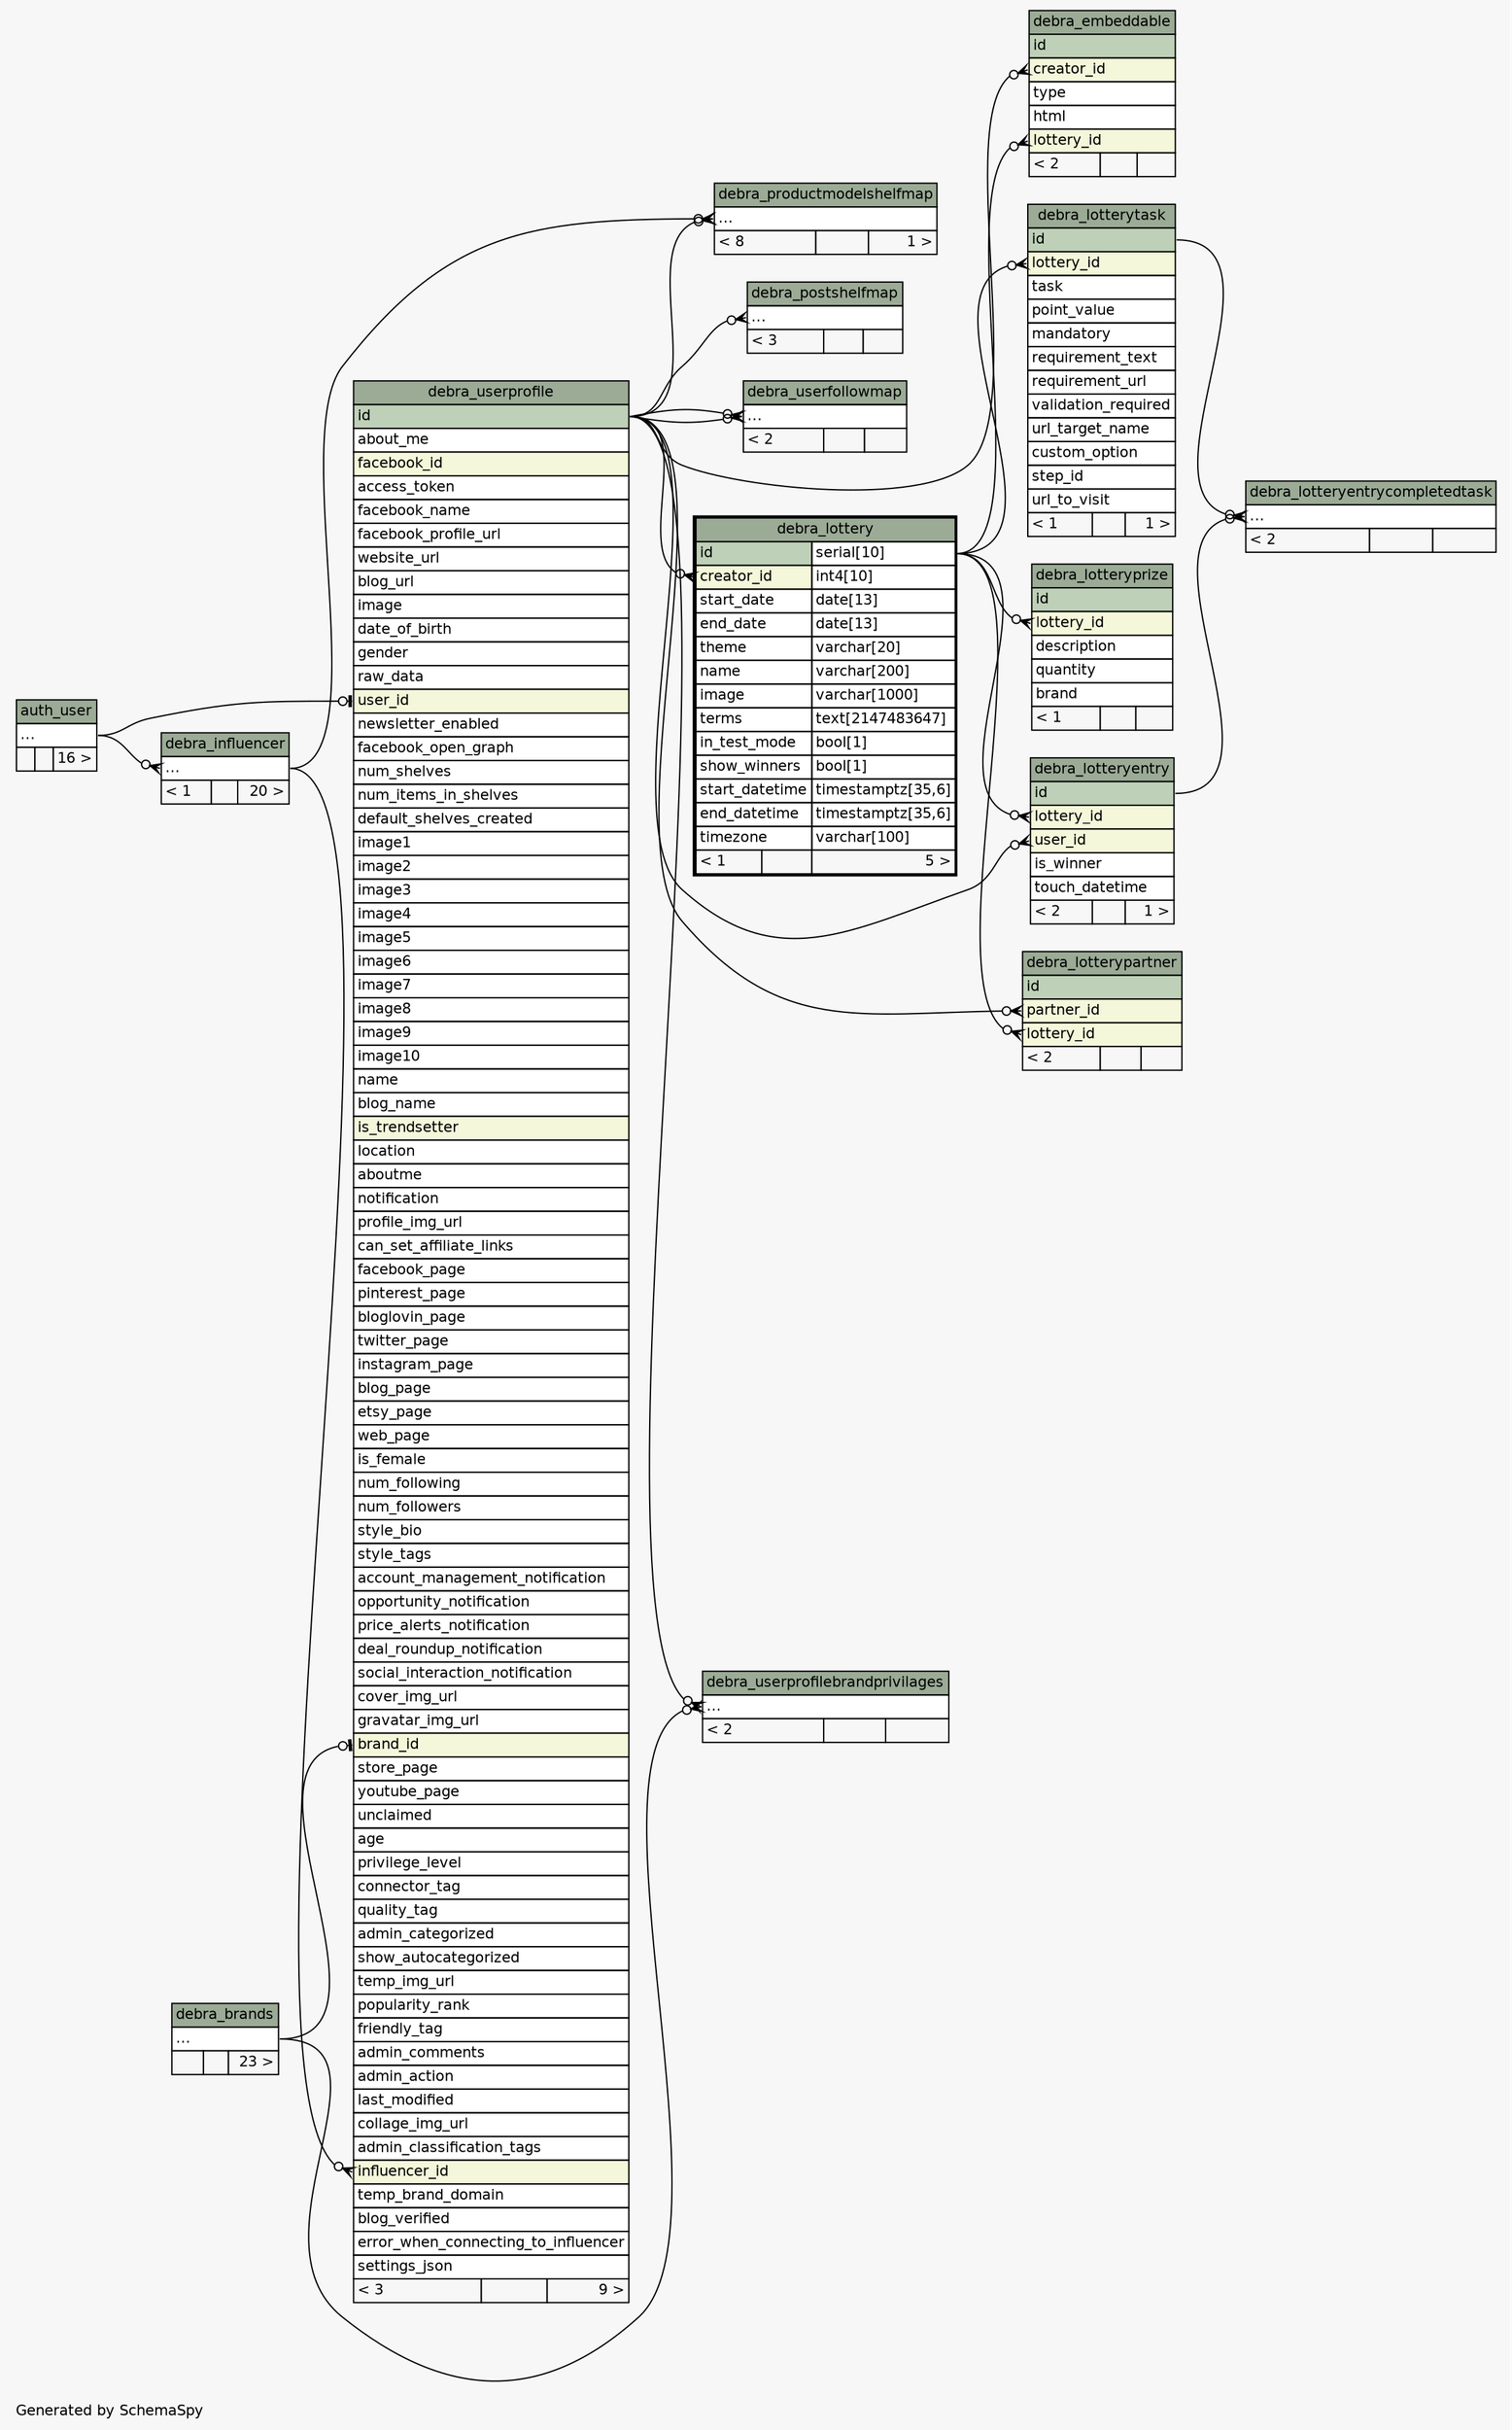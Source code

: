 // dot 2.36.0 on Linux 3.17.0-rc4-a1
// SchemaSpy rev 590
digraph "twoDegreesRelationshipsDiagram" {
  graph [
    rankdir="RL"
    bgcolor="#f7f7f7"
    label="\nGenerated by SchemaSpy"
    labeljust="l"
    nodesep="0.18"
    ranksep="0.46"
    fontname="Helvetica"
    fontsize="11"
  ];
  node [
    fontname="Helvetica"
    fontsize="11"
    shape="plaintext"
  ];
  edge [
    arrowsize="0.8"
  ];
  "debra_embeddable":"creator_id":w -> "debra_userprofile":"id":e [arrowhead=none dir=back arrowtail=crowodot];
  "debra_embeddable":"lottery_id":w -> "debra_lottery":"id.type":e [arrowhead=none dir=back arrowtail=crowodot];
  "debra_influencer":"elipses":w -> "auth_user":"elipses":e [arrowhead=none dir=back arrowtail=crowodot];
  "debra_lottery":"creator_id":w -> "debra_userprofile":"id":e [arrowhead=none dir=back arrowtail=crowodot];
  "debra_lotteryentry":"lottery_id":w -> "debra_lottery":"id.type":e [arrowhead=none dir=back arrowtail=crowodot];
  "debra_lotteryentry":"user_id":w -> "debra_userprofile":"id":e [arrowhead=none dir=back arrowtail=crowodot];
  "debra_lotteryentrycompletedtask":"elipses":w -> "debra_lotteryentry":"id":e [arrowhead=none dir=back arrowtail=crowodot];
  "debra_lotteryentrycompletedtask":"elipses":w -> "debra_lotterytask":"id":e [arrowhead=none dir=back arrowtail=crowodot];
  "debra_lotterypartner":"lottery_id":w -> "debra_lottery":"id.type":e [arrowhead=none dir=back arrowtail=crowodot];
  "debra_lotterypartner":"partner_id":w -> "debra_userprofile":"id":e [arrowhead=none dir=back arrowtail=crowodot];
  "debra_lotteryprize":"lottery_id":w -> "debra_lottery":"id.type":e [arrowhead=none dir=back arrowtail=crowodot];
  "debra_lotterytask":"lottery_id":w -> "debra_lottery":"id.type":e [arrowhead=none dir=back arrowtail=crowodot];
  "debra_postshelfmap":"elipses":w -> "debra_userprofile":"id":e [arrowhead=none dir=back arrowtail=crowodot];
  "debra_productmodelshelfmap":"elipses":w -> "debra_influencer":"elipses":e [arrowhead=none dir=back arrowtail=crowodot];
  "debra_productmodelshelfmap":"elipses":w -> "debra_userprofile":"id":e [arrowhead=none dir=back arrowtail=crowodot];
  "debra_userfollowmap":"elipses":w -> "debra_userprofile":"id":e [arrowhead=none dir=back arrowtail=crowodot];
  "debra_userfollowmap":"elipses":w -> "debra_userprofile":"id":e [arrowhead=none dir=back arrowtail=crowodot];
  "debra_userprofile":"brand_id":w -> "debra_brands":"elipses":e [arrowhead=none dir=back arrowtail=teeodot];
  "debra_userprofile":"influencer_id":w -> "debra_influencer":"elipses":e [arrowhead=none dir=back arrowtail=crowodot];
  "debra_userprofile":"user_id":w -> "auth_user":"elipses":e [arrowhead=none dir=back arrowtail=teeodot];
  "debra_userprofilebrandprivilages":"elipses":w -> "debra_brands":"elipses":e [arrowhead=none dir=back arrowtail=crowodot];
  "debra_userprofilebrandprivilages":"elipses":w -> "debra_userprofile":"id":e [arrowhead=none dir=back arrowtail=crowodot];
  "auth_user" [
    label=<
    <TABLE BORDER="0" CELLBORDER="1" CELLSPACING="0" BGCOLOR="#ffffff">
      <TR><TD COLSPAN="3" BGCOLOR="#9bab96" ALIGN="CENTER">auth_user</TD></TR>
      <TR><TD PORT="elipses" COLSPAN="3" ALIGN="LEFT">...</TD></TR>
      <TR><TD ALIGN="LEFT" BGCOLOR="#f7f7f7">  </TD><TD ALIGN="RIGHT" BGCOLOR="#f7f7f7">  </TD><TD ALIGN="RIGHT" BGCOLOR="#f7f7f7">16 &gt;</TD></TR>
    </TABLE>>
    URL="auth_user.html"
    tooltip="auth_user"
  ];
  "debra_brands" [
    label=<
    <TABLE BORDER="0" CELLBORDER="1" CELLSPACING="0" BGCOLOR="#ffffff">
      <TR><TD COLSPAN="3" BGCOLOR="#9bab96" ALIGN="CENTER">debra_brands</TD></TR>
      <TR><TD PORT="elipses" COLSPAN="3" ALIGN="LEFT">...</TD></TR>
      <TR><TD ALIGN="LEFT" BGCOLOR="#f7f7f7">  </TD><TD ALIGN="RIGHT" BGCOLOR="#f7f7f7">  </TD><TD ALIGN="RIGHT" BGCOLOR="#f7f7f7">23 &gt;</TD></TR>
    </TABLE>>
    URL="debra_brands.html"
    tooltip="debra_brands"
  ];
  "debra_embeddable" [
    label=<
    <TABLE BORDER="0" CELLBORDER="1" CELLSPACING="0" BGCOLOR="#ffffff">
      <TR><TD COLSPAN="3" BGCOLOR="#9bab96" ALIGN="CENTER">debra_embeddable</TD></TR>
      <TR><TD PORT="id" COLSPAN="3" BGCOLOR="#bed1b8" ALIGN="LEFT">id</TD></TR>
      <TR><TD PORT="creator_id" COLSPAN="3" BGCOLOR="#f4f7da" ALIGN="LEFT">creator_id</TD></TR>
      <TR><TD PORT="type" COLSPAN="3" ALIGN="LEFT">type</TD></TR>
      <TR><TD PORT="html" COLSPAN="3" ALIGN="LEFT">html</TD></TR>
      <TR><TD PORT="lottery_id" COLSPAN="3" BGCOLOR="#f4f7da" ALIGN="LEFT">lottery_id</TD></TR>
      <TR><TD ALIGN="LEFT" BGCOLOR="#f7f7f7">&lt; 2</TD><TD ALIGN="RIGHT" BGCOLOR="#f7f7f7">  </TD><TD ALIGN="RIGHT" BGCOLOR="#f7f7f7">  </TD></TR>
    </TABLE>>
    URL="debra_embeddable.html"
    tooltip="debra_embeddable"
  ];
  "debra_influencer" [
    label=<
    <TABLE BORDER="0" CELLBORDER="1" CELLSPACING="0" BGCOLOR="#ffffff">
      <TR><TD COLSPAN="3" BGCOLOR="#9bab96" ALIGN="CENTER">debra_influencer</TD></TR>
      <TR><TD PORT="elipses" COLSPAN="3" ALIGN="LEFT">...</TD></TR>
      <TR><TD ALIGN="LEFT" BGCOLOR="#f7f7f7">&lt; 1</TD><TD ALIGN="RIGHT" BGCOLOR="#f7f7f7">  </TD><TD ALIGN="RIGHT" BGCOLOR="#f7f7f7">20 &gt;</TD></TR>
    </TABLE>>
    URL="debra_influencer.html"
    tooltip="debra_influencer"
  ];
  "debra_lottery" [
    label=<
    <TABLE BORDER="2" CELLBORDER="1" CELLSPACING="0" BGCOLOR="#ffffff">
      <TR><TD COLSPAN="3" BGCOLOR="#9bab96" ALIGN="CENTER">debra_lottery</TD></TR>
      <TR><TD PORT="id" COLSPAN="2" BGCOLOR="#bed1b8" ALIGN="LEFT">id</TD><TD PORT="id.type" ALIGN="LEFT">serial[10]</TD></TR>
      <TR><TD PORT="creator_id" COLSPAN="2" BGCOLOR="#f4f7da" ALIGN="LEFT">creator_id</TD><TD PORT="creator_id.type" ALIGN="LEFT">int4[10]</TD></TR>
      <TR><TD PORT="start_date" COLSPAN="2" ALIGN="LEFT">start_date</TD><TD PORT="start_date.type" ALIGN="LEFT">date[13]</TD></TR>
      <TR><TD PORT="end_date" COLSPAN="2" ALIGN="LEFT">end_date</TD><TD PORT="end_date.type" ALIGN="LEFT">date[13]</TD></TR>
      <TR><TD PORT="theme" COLSPAN="2" ALIGN="LEFT">theme</TD><TD PORT="theme.type" ALIGN="LEFT">varchar[20]</TD></TR>
      <TR><TD PORT="name" COLSPAN="2" ALIGN="LEFT">name</TD><TD PORT="name.type" ALIGN="LEFT">varchar[200]</TD></TR>
      <TR><TD PORT="image" COLSPAN="2" ALIGN="LEFT">image</TD><TD PORT="image.type" ALIGN="LEFT">varchar[1000]</TD></TR>
      <TR><TD PORT="terms" COLSPAN="2" ALIGN="LEFT">terms</TD><TD PORT="terms.type" ALIGN="LEFT">text[2147483647]</TD></TR>
      <TR><TD PORT="in_test_mode" COLSPAN="2" ALIGN="LEFT">in_test_mode</TD><TD PORT="in_test_mode.type" ALIGN="LEFT">bool[1]</TD></TR>
      <TR><TD PORT="show_winners" COLSPAN="2" ALIGN="LEFT">show_winners</TD><TD PORT="show_winners.type" ALIGN="LEFT">bool[1]</TD></TR>
      <TR><TD PORT="start_datetime" COLSPAN="2" ALIGN="LEFT">start_datetime</TD><TD PORT="start_datetime.type" ALIGN="LEFT">timestamptz[35,6]</TD></TR>
      <TR><TD PORT="end_datetime" COLSPAN="2" ALIGN="LEFT">end_datetime</TD><TD PORT="end_datetime.type" ALIGN="LEFT">timestamptz[35,6]</TD></TR>
      <TR><TD PORT="timezone" COLSPAN="2" ALIGN="LEFT">timezone</TD><TD PORT="timezone.type" ALIGN="LEFT">varchar[100]</TD></TR>
      <TR><TD ALIGN="LEFT" BGCOLOR="#f7f7f7">&lt; 1</TD><TD ALIGN="RIGHT" BGCOLOR="#f7f7f7">  </TD><TD ALIGN="RIGHT" BGCOLOR="#f7f7f7">5 &gt;</TD></TR>
    </TABLE>>
    URL="debra_lottery.html"
    tooltip="debra_lottery"
  ];
  "debra_lotteryentry" [
    label=<
    <TABLE BORDER="0" CELLBORDER="1" CELLSPACING="0" BGCOLOR="#ffffff">
      <TR><TD COLSPAN="3" BGCOLOR="#9bab96" ALIGN="CENTER">debra_lotteryentry</TD></TR>
      <TR><TD PORT="id" COLSPAN="3" BGCOLOR="#bed1b8" ALIGN="LEFT">id</TD></TR>
      <TR><TD PORT="lottery_id" COLSPAN="3" BGCOLOR="#f4f7da" ALIGN="LEFT">lottery_id</TD></TR>
      <TR><TD PORT="user_id" COLSPAN="3" BGCOLOR="#f4f7da" ALIGN="LEFT">user_id</TD></TR>
      <TR><TD PORT="is_winner" COLSPAN="3" ALIGN="LEFT">is_winner</TD></TR>
      <TR><TD PORT="touch_datetime" COLSPAN="3" ALIGN="LEFT">touch_datetime</TD></TR>
      <TR><TD ALIGN="LEFT" BGCOLOR="#f7f7f7">&lt; 2</TD><TD ALIGN="RIGHT" BGCOLOR="#f7f7f7">  </TD><TD ALIGN="RIGHT" BGCOLOR="#f7f7f7">1 &gt;</TD></TR>
    </TABLE>>
    URL="debra_lotteryentry.html"
    tooltip="debra_lotteryentry"
  ];
  "debra_lotteryentrycompletedtask" [
    label=<
    <TABLE BORDER="0" CELLBORDER="1" CELLSPACING="0" BGCOLOR="#ffffff">
      <TR><TD COLSPAN="3" BGCOLOR="#9bab96" ALIGN="CENTER">debra_lotteryentrycompletedtask</TD></TR>
      <TR><TD PORT="elipses" COLSPAN="3" ALIGN="LEFT">...</TD></TR>
      <TR><TD ALIGN="LEFT" BGCOLOR="#f7f7f7">&lt; 2</TD><TD ALIGN="RIGHT" BGCOLOR="#f7f7f7">  </TD><TD ALIGN="RIGHT" BGCOLOR="#f7f7f7">  </TD></TR>
    </TABLE>>
    URL="debra_lotteryentrycompletedtask.html"
    tooltip="debra_lotteryentrycompletedtask"
  ];
  "debra_lotterypartner" [
    label=<
    <TABLE BORDER="0" CELLBORDER="1" CELLSPACING="0" BGCOLOR="#ffffff">
      <TR><TD COLSPAN="3" BGCOLOR="#9bab96" ALIGN="CENTER">debra_lotterypartner</TD></TR>
      <TR><TD PORT="id" COLSPAN="3" BGCOLOR="#bed1b8" ALIGN="LEFT">id</TD></TR>
      <TR><TD PORT="partner_id" COLSPAN="3" BGCOLOR="#f4f7da" ALIGN="LEFT">partner_id</TD></TR>
      <TR><TD PORT="lottery_id" COLSPAN="3" BGCOLOR="#f4f7da" ALIGN="LEFT">lottery_id</TD></TR>
      <TR><TD ALIGN="LEFT" BGCOLOR="#f7f7f7">&lt; 2</TD><TD ALIGN="RIGHT" BGCOLOR="#f7f7f7">  </TD><TD ALIGN="RIGHT" BGCOLOR="#f7f7f7">  </TD></TR>
    </TABLE>>
    URL="debra_lotterypartner.html"
    tooltip="debra_lotterypartner"
  ];
  "debra_lotteryprize" [
    label=<
    <TABLE BORDER="0" CELLBORDER="1" CELLSPACING="0" BGCOLOR="#ffffff">
      <TR><TD COLSPAN="3" BGCOLOR="#9bab96" ALIGN="CENTER">debra_lotteryprize</TD></TR>
      <TR><TD PORT="id" COLSPAN="3" BGCOLOR="#bed1b8" ALIGN="LEFT">id</TD></TR>
      <TR><TD PORT="lottery_id" COLSPAN="3" BGCOLOR="#f4f7da" ALIGN="LEFT">lottery_id</TD></TR>
      <TR><TD PORT="description" COLSPAN="3" ALIGN="LEFT">description</TD></TR>
      <TR><TD PORT="quantity" COLSPAN="3" ALIGN="LEFT">quantity</TD></TR>
      <TR><TD PORT="brand" COLSPAN="3" ALIGN="LEFT">brand</TD></TR>
      <TR><TD ALIGN="LEFT" BGCOLOR="#f7f7f7">&lt; 1</TD><TD ALIGN="RIGHT" BGCOLOR="#f7f7f7">  </TD><TD ALIGN="RIGHT" BGCOLOR="#f7f7f7">  </TD></TR>
    </TABLE>>
    URL="debra_lotteryprize.html"
    tooltip="debra_lotteryprize"
  ];
  "debra_lotterytask" [
    label=<
    <TABLE BORDER="0" CELLBORDER="1" CELLSPACING="0" BGCOLOR="#ffffff">
      <TR><TD COLSPAN="3" BGCOLOR="#9bab96" ALIGN="CENTER">debra_lotterytask</TD></TR>
      <TR><TD PORT="id" COLSPAN="3" BGCOLOR="#bed1b8" ALIGN="LEFT">id</TD></TR>
      <TR><TD PORT="lottery_id" COLSPAN="3" BGCOLOR="#f4f7da" ALIGN="LEFT">lottery_id</TD></TR>
      <TR><TD PORT="task" COLSPAN="3" ALIGN="LEFT">task</TD></TR>
      <TR><TD PORT="point_value" COLSPAN="3" ALIGN="LEFT">point_value</TD></TR>
      <TR><TD PORT="mandatory" COLSPAN="3" ALIGN="LEFT">mandatory</TD></TR>
      <TR><TD PORT="requirement_text" COLSPAN="3" ALIGN="LEFT">requirement_text</TD></TR>
      <TR><TD PORT="requirement_url" COLSPAN="3" ALIGN="LEFT">requirement_url</TD></TR>
      <TR><TD PORT="validation_required" COLSPAN="3" ALIGN="LEFT">validation_required</TD></TR>
      <TR><TD PORT="url_target_name" COLSPAN="3" ALIGN="LEFT">url_target_name</TD></TR>
      <TR><TD PORT="custom_option" COLSPAN="3" ALIGN="LEFT">custom_option</TD></TR>
      <TR><TD PORT="step_id" COLSPAN="3" ALIGN="LEFT">step_id</TD></TR>
      <TR><TD PORT="url_to_visit" COLSPAN="3" ALIGN="LEFT">url_to_visit</TD></TR>
      <TR><TD ALIGN="LEFT" BGCOLOR="#f7f7f7">&lt; 1</TD><TD ALIGN="RIGHT" BGCOLOR="#f7f7f7">  </TD><TD ALIGN="RIGHT" BGCOLOR="#f7f7f7">1 &gt;</TD></TR>
    </TABLE>>
    URL="debra_lotterytask.html"
    tooltip="debra_lotterytask"
  ];
  "debra_postshelfmap" [
    label=<
    <TABLE BORDER="0" CELLBORDER="1" CELLSPACING="0" BGCOLOR="#ffffff">
      <TR><TD COLSPAN="3" BGCOLOR="#9bab96" ALIGN="CENTER">debra_postshelfmap</TD></TR>
      <TR><TD PORT="elipses" COLSPAN="3" ALIGN="LEFT">...</TD></TR>
      <TR><TD ALIGN="LEFT" BGCOLOR="#f7f7f7">&lt; 3</TD><TD ALIGN="RIGHT" BGCOLOR="#f7f7f7">  </TD><TD ALIGN="RIGHT" BGCOLOR="#f7f7f7">  </TD></TR>
    </TABLE>>
    URL="debra_postshelfmap.html"
    tooltip="debra_postshelfmap"
  ];
  "debra_productmodelshelfmap" [
    label=<
    <TABLE BORDER="0" CELLBORDER="1" CELLSPACING="0" BGCOLOR="#ffffff">
      <TR><TD COLSPAN="3" BGCOLOR="#9bab96" ALIGN="CENTER">debra_productmodelshelfmap</TD></TR>
      <TR><TD PORT="elipses" COLSPAN="3" ALIGN="LEFT">...</TD></TR>
      <TR><TD ALIGN="LEFT" BGCOLOR="#f7f7f7">&lt; 8</TD><TD ALIGN="RIGHT" BGCOLOR="#f7f7f7">  </TD><TD ALIGN="RIGHT" BGCOLOR="#f7f7f7">1 &gt;</TD></TR>
    </TABLE>>
    URL="debra_productmodelshelfmap.html"
    tooltip="debra_productmodelshelfmap"
  ];
  "debra_userfollowmap" [
    label=<
    <TABLE BORDER="0" CELLBORDER="1" CELLSPACING="0" BGCOLOR="#ffffff">
      <TR><TD COLSPAN="3" BGCOLOR="#9bab96" ALIGN="CENTER">debra_userfollowmap</TD></TR>
      <TR><TD PORT="elipses" COLSPAN="3" ALIGN="LEFT">...</TD></TR>
      <TR><TD ALIGN="LEFT" BGCOLOR="#f7f7f7">&lt; 2</TD><TD ALIGN="RIGHT" BGCOLOR="#f7f7f7">  </TD><TD ALIGN="RIGHT" BGCOLOR="#f7f7f7">  </TD></TR>
    </TABLE>>
    URL="debra_userfollowmap.html"
    tooltip="debra_userfollowmap"
  ];
  "debra_userprofile" [
    label=<
    <TABLE BORDER="0" CELLBORDER="1" CELLSPACING="0" BGCOLOR="#ffffff">
      <TR><TD COLSPAN="3" BGCOLOR="#9bab96" ALIGN="CENTER">debra_userprofile</TD></TR>
      <TR><TD PORT="id" COLSPAN="3" BGCOLOR="#bed1b8" ALIGN="LEFT">id</TD></TR>
      <TR><TD PORT="about_me" COLSPAN="3" ALIGN="LEFT">about_me</TD></TR>
      <TR><TD PORT="facebook_id" COLSPAN="3" BGCOLOR="#f4f7da" ALIGN="LEFT">facebook_id</TD></TR>
      <TR><TD PORT="access_token" COLSPAN="3" ALIGN="LEFT">access_token</TD></TR>
      <TR><TD PORT="facebook_name" COLSPAN="3" ALIGN="LEFT">facebook_name</TD></TR>
      <TR><TD PORT="facebook_profile_url" COLSPAN="3" ALIGN="LEFT">facebook_profile_url</TD></TR>
      <TR><TD PORT="website_url" COLSPAN="3" ALIGN="LEFT">website_url</TD></TR>
      <TR><TD PORT="blog_url" COLSPAN="3" ALIGN="LEFT">blog_url</TD></TR>
      <TR><TD PORT="image" COLSPAN="3" ALIGN="LEFT">image</TD></TR>
      <TR><TD PORT="date_of_birth" COLSPAN="3" ALIGN="LEFT">date_of_birth</TD></TR>
      <TR><TD PORT="gender" COLSPAN="3" ALIGN="LEFT">gender</TD></TR>
      <TR><TD PORT="raw_data" COLSPAN="3" ALIGN="LEFT">raw_data</TD></TR>
      <TR><TD PORT="user_id" COLSPAN="3" BGCOLOR="#f4f7da" ALIGN="LEFT">user_id</TD></TR>
      <TR><TD PORT="newsletter_enabled" COLSPAN="3" ALIGN="LEFT">newsletter_enabled</TD></TR>
      <TR><TD PORT="facebook_open_graph" COLSPAN="3" ALIGN="LEFT">facebook_open_graph</TD></TR>
      <TR><TD PORT="num_shelves" COLSPAN="3" ALIGN="LEFT">num_shelves</TD></TR>
      <TR><TD PORT="num_items_in_shelves" COLSPAN="3" ALIGN="LEFT">num_items_in_shelves</TD></TR>
      <TR><TD PORT="default_shelves_created" COLSPAN="3" ALIGN="LEFT">default_shelves_created</TD></TR>
      <TR><TD PORT="image1" COLSPAN="3" ALIGN="LEFT">image1</TD></TR>
      <TR><TD PORT="image2" COLSPAN="3" ALIGN="LEFT">image2</TD></TR>
      <TR><TD PORT="image3" COLSPAN="3" ALIGN="LEFT">image3</TD></TR>
      <TR><TD PORT="image4" COLSPAN="3" ALIGN="LEFT">image4</TD></TR>
      <TR><TD PORT="image5" COLSPAN="3" ALIGN="LEFT">image5</TD></TR>
      <TR><TD PORT="image6" COLSPAN="3" ALIGN="LEFT">image6</TD></TR>
      <TR><TD PORT="image7" COLSPAN="3" ALIGN="LEFT">image7</TD></TR>
      <TR><TD PORT="image8" COLSPAN="3" ALIGN="LEFT">image8</TD></TR>
      <TR><TD PORT="image9" COLSPAN="3" ALIGN="LEFT">image9</TD></TR>
      <TR><TD PORT="image10" COLSPAN="3" ALIGN="LEFT">image10</TD></TR>
      <TR><TD PORT="name" COLSPAN="3" ALIGN="LEFT">name</TD></TR>
      <TR><TD PORT="blog_name" COLSPAN="3" ALIGN="LEFT">blog_name</TD></TR>
      <TR><TD PORT="is_trendsetter" COLSPAN="3" BGCOLOR="#f4f7da" ALIGN="LEFT">is_trendsetter</TD></TR>
      <TR><TD PORT="location" COLSPAN="3" ALIGN="LEFT">location</TD></TR>
      <TR><TD PORT="aboutme" COLSPAN="3" ALIGN="LEFT">aboutme</TD></TR>
      <TR><TD PORT="notification" COLSPAN="3" ALIGN="LEFT">notification</TD></TR>
      <TR><TD PORT="profile_img_url" COLSPAN="3" ALIGN="LEFT">profile_img_url</TD></TR>
      <TR><TD PORT="can_set_affiliate_links" COLSPAN="3" ALIGN="LEFT">can_set_affiliate_links</TD></TR>
      <TR><TD PORT="facebook_page" COLSPAN="3" ALIGN="LEFT">facebook_page</TD></TR>
      <TR><TD PORT="pinterest_page" COLSPAN="3" ALIGN="LEFT">pinterest_page</TD></TR>
      <TR><TD PORT="bloglovin_page" COLSPAN="3" ALIGN="LEFT">bloglovin_page</TD></TR>
      <TR><TD PORT="twitter_page" COLSPAN="3" ALIGN="LEFT">twitter_page</TD></TR>
      <TR><TD PORT="instagram_page" COLSPAN="3" ALIGN="LEFT">instagram_page</TD></TR>
      <TR><TD PORT="blog_page" COLSPAN="3" ALIGN="LEFT">blog_page</TD></TR>
      <TR><TD PORT="etsy_page" COLSPAN="3" ALIGN="LEFT">etsy_page</TD></TR>
      <TR><TD PORT="web_page" COLSPAN="3" ALIGN="LEFT">web_page</TD></TR>
      <TR><TD PORT="is_female" COLSPAN="3" ALIGN="LEFT">is_female</TD></TR>
      <TR><TD PORT="num_following" COLSPAN="3" ALIGN="LEFT">num_following</TD></TR>
      <TR><TD PORT="num_followers" COLSPAN="3" ALIGN="LEFT">num_followers</TD></TR>
      <TR><TD PORT="style_bio" COLSPAN="3" ALIGN="LEFT">style_bio</TD></TR>
      <TR><TD PORT="style_tags" COLSPAN="3" ALIGN="LEFT">style_tags</TD></TR>
      <TR><TD PORT="account_management_notification" COLSPAN="3" ALIGN="LEFT">account_management_notification</TD></TR>
      <TR><TD PORT="opportunity_notification" COLSPAN="3" ALIGN="LEFT">opportunity_notification</TD></TR>
      <TR><TD PORT="price_alerts_notification" COLSPAN="3" ALIGN="LEFT">price_alerts_notification</TD></TR>
      <TR><TD PORT="deal_roundup_notification" COLSPAN="3" ALIGN="LEFT">deal_roundup_notification</TD></TR>
      <TR><TD PORT="social_interaction_notification" COLSPAN="3" ALIGN="LEFT">social_interaction_notification</TD></TR>
      <TR><TD PORT="cover_img_url" COLSPAN="3" ALIGN="LEFT">cover_img_url</TD></TR>
      <TR><TD PORT="gravatar_img_url" COLSPAN="3" ALIGN="LEFT">gravatar_img_url</TD></TR>
      <TR><TD PORT="brand_id" COLSPAN="3" BGCOLOR="#f4f7da" ALIGN="LEFT">brand_id</TD></TR>
      <TR><TD PORT="store_page" COLSPAN="3" ALIGN="LEFT">store_page</TD></TR>
      <TR><TD PORT="youtube_page" COLSPAN="3" ALIGN="LEFT">youtube_page</TD></TR>
      <TR><TD PORT="unclaimed" COLSPAN="3" ALIGN="LEFT">unclaimed</TD></TR>
      <TR><TD PORT="age" COLSPAN="3" ALIGN="LEFT">age</TD></TR>
      <TR><TD PORT="privilege_level" COLSPAN="3" ALIGN="LEFT">privilege_level</TD></TR>
      <TR><TD PORT="connector_tag" COLSPAN="3" ALIGN="LEFT">connector_tag</TD></TR>
      <TR><TD PORT="quality_tag" COLSPAN="3" ALIGN="LEFT">quality_tag</TD></TR>
      <TR><TD PORT="admin_categorized" COLSPAN="3" ALIGN="LEFT">admin_categorized</TD></TR>
      <TR><TD PORT="show_autocategorized" COLSPAN="3" ALIGN="LEFT">show_autocategorized</TD></TR>
      <TR><TD PORT="temp_img_url" COLSPAN="3" ALIGN="LEFT">temp_img_url</TD></TR>
      <TR><TD PORT="popularity_rank" COLSPAN="3" ALIGN="LEFT">popularity_rank</TD></TR>
      <TR><TD PORT="friendly_tag" COLSPAN="3" ALIGN="LEFT">friendly_tag</TD></TR>
      <TR><TD PORT="admin_comments" COLSPAN="3" ALIGN="LEFT">admin_comments</TD></TR>
      <TR><TD PORT="admin_action" COLSPAN="3" ALIGN="LEFT">admin_action</TD></TR>
      <TR><TD PORT="last_modified" COLSPAN="3" ALIGN="LEFT">last_modified</TD></TR>
      <TR><TD PORT="collage_img_url" COLSPAN="3" ALIGN="LEFT">collage_img_url</TD></TR>
      <TR><TD PORT="admin_classification_tags" COLSPAN="3" ALIGN="LEFT">admin_classification_tags</TD></TR>
      <TR><TD PORT="influencer_id" COLSPAN="3" BGCOLOR="#f4f7da" ALIGN="LEFT">influencer_id</TD></TR>
      <TR><TD PORT="temp_brand_domain" COLSPAN="3" ALIGN="LEFT">temp_brand_domain</TD></TR>
      <TR><TD PORT="blog_verified" COLSPAN="3" ALIGN="LEFT">blog_verified</TD></TR>
      <TR><TD PORT="error_when_connecting_to_influencer" COLSPAN="3" ALIGN="LEFT">error_when_connecting_to_influencer</TD></TR>
      <TR><TD PORT="settings_json" COLSPAN="3" ALIGN="LEFT">settings_json</TD></TR>
      <TR><TD ALIGN="LEFT" BGCOLOR="#f7f7f7">&lt; 3</TD><TD ALIGN="RIGHT" BGCOLOR="#f7f7f7">  </TD><TD ALIGN="RIGHT" BGCOLOR="#f7f7f7">9 &gt;</TD></TR>
    </TABLE>>
    URL="debra_userprofile.html"
    tooltip="debra_userprofile"
  ];
  "debra_userprofilebrandprivilages" [
    label=<
    <TABLE BORDER="0" CELLBORDER="1" CELLSPACING="0" BGCOLOR="#ffffff">
      <TR><TD COLSPAN="3" BGCOLOR="#9bab96" ALIGN="CENTER">debra_userprofilebrandprivilages</TD></TR>
      <TR><TD PORT="elipses" COLSPAN="3" ALIGN="LEFT">...</TD></TR>
      <TR><TD ALIGN="LEFT" BGCOLOR="#f7f7f7">&lt; 2</TD><TD ALIGN="RIGHT" BGCOLOR="#f7f7f7">  </TD><TD ALIGN="RIGHT" BGCOLOR="#f7f7f7">  </TD></TR>
    </TABLE>>
    URL="debra_userprofilebrandprivilages.html"
    tooltip="debra_userprofilebrandprivilages"
  ];
}
